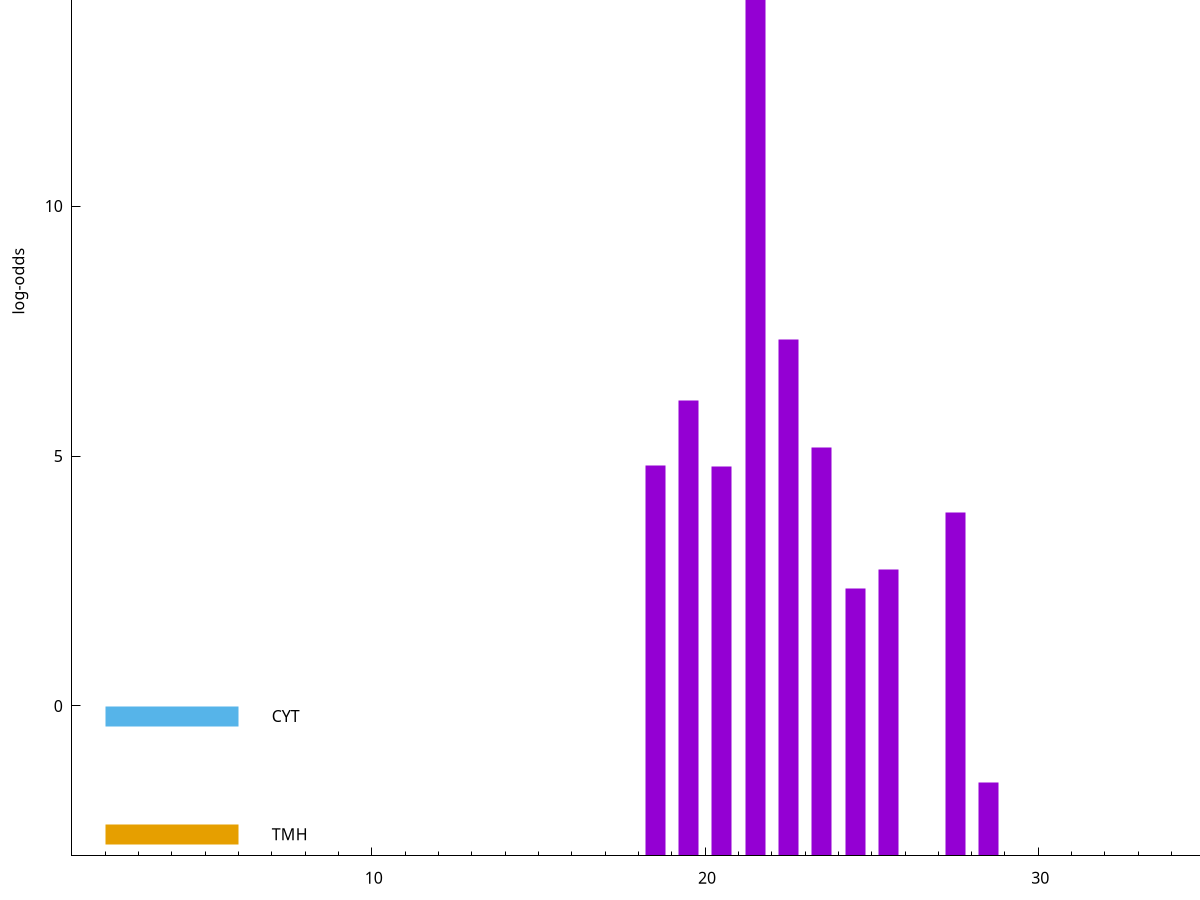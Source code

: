 set title "LipoP predictions for SRR4017833.gff"
set size 2., 1.4
set xrange [1:70] 
set mxtics 10
set yrange [-3:20]
set y2range [0:23]
set ylabel "log-odds"
set term postscript eps color solid "Helvetica" 30
set output "SRR4017833.gff183.eps"
set arrow from 2,14.5438 to 6,14.5438 nohead lt 1 lw 20
set label "SpI" at 7,14.5438
set arrow from 2,-0.200913 to 6,-0.200913 nohead lt 3 lw 20
set label "CYT" at 7,-0.200913
set arrow from 2,-2.56709 to 6,-2.56709 nohead lt 4 lw 20
set label "TMH" at 7,-2.56709
set arrow from 2,14.5438 to 6,14.5438 nohead lt 1 lw 20
set label "SpI" at 7,14.5438
# NOTE: The scores below are the log-odds scores with the threshold
# NOTE: subtracted (a hack to make gnuplot make the histogram all
# NOTE: look nice).
plot "-" axes x1y2 title "" with impulses lt 1 lw 20
21.500000 17.522600
22.500000 10.326570
19.500000 9.102080
23.500000 8.179800
18.500000 7.815690
20.500000 7.788410
27.500000 6.864540
25.500000 5.738330
24.500000 5.352140
28.500000 1.460720
36.500000 1.442340
e
exit

